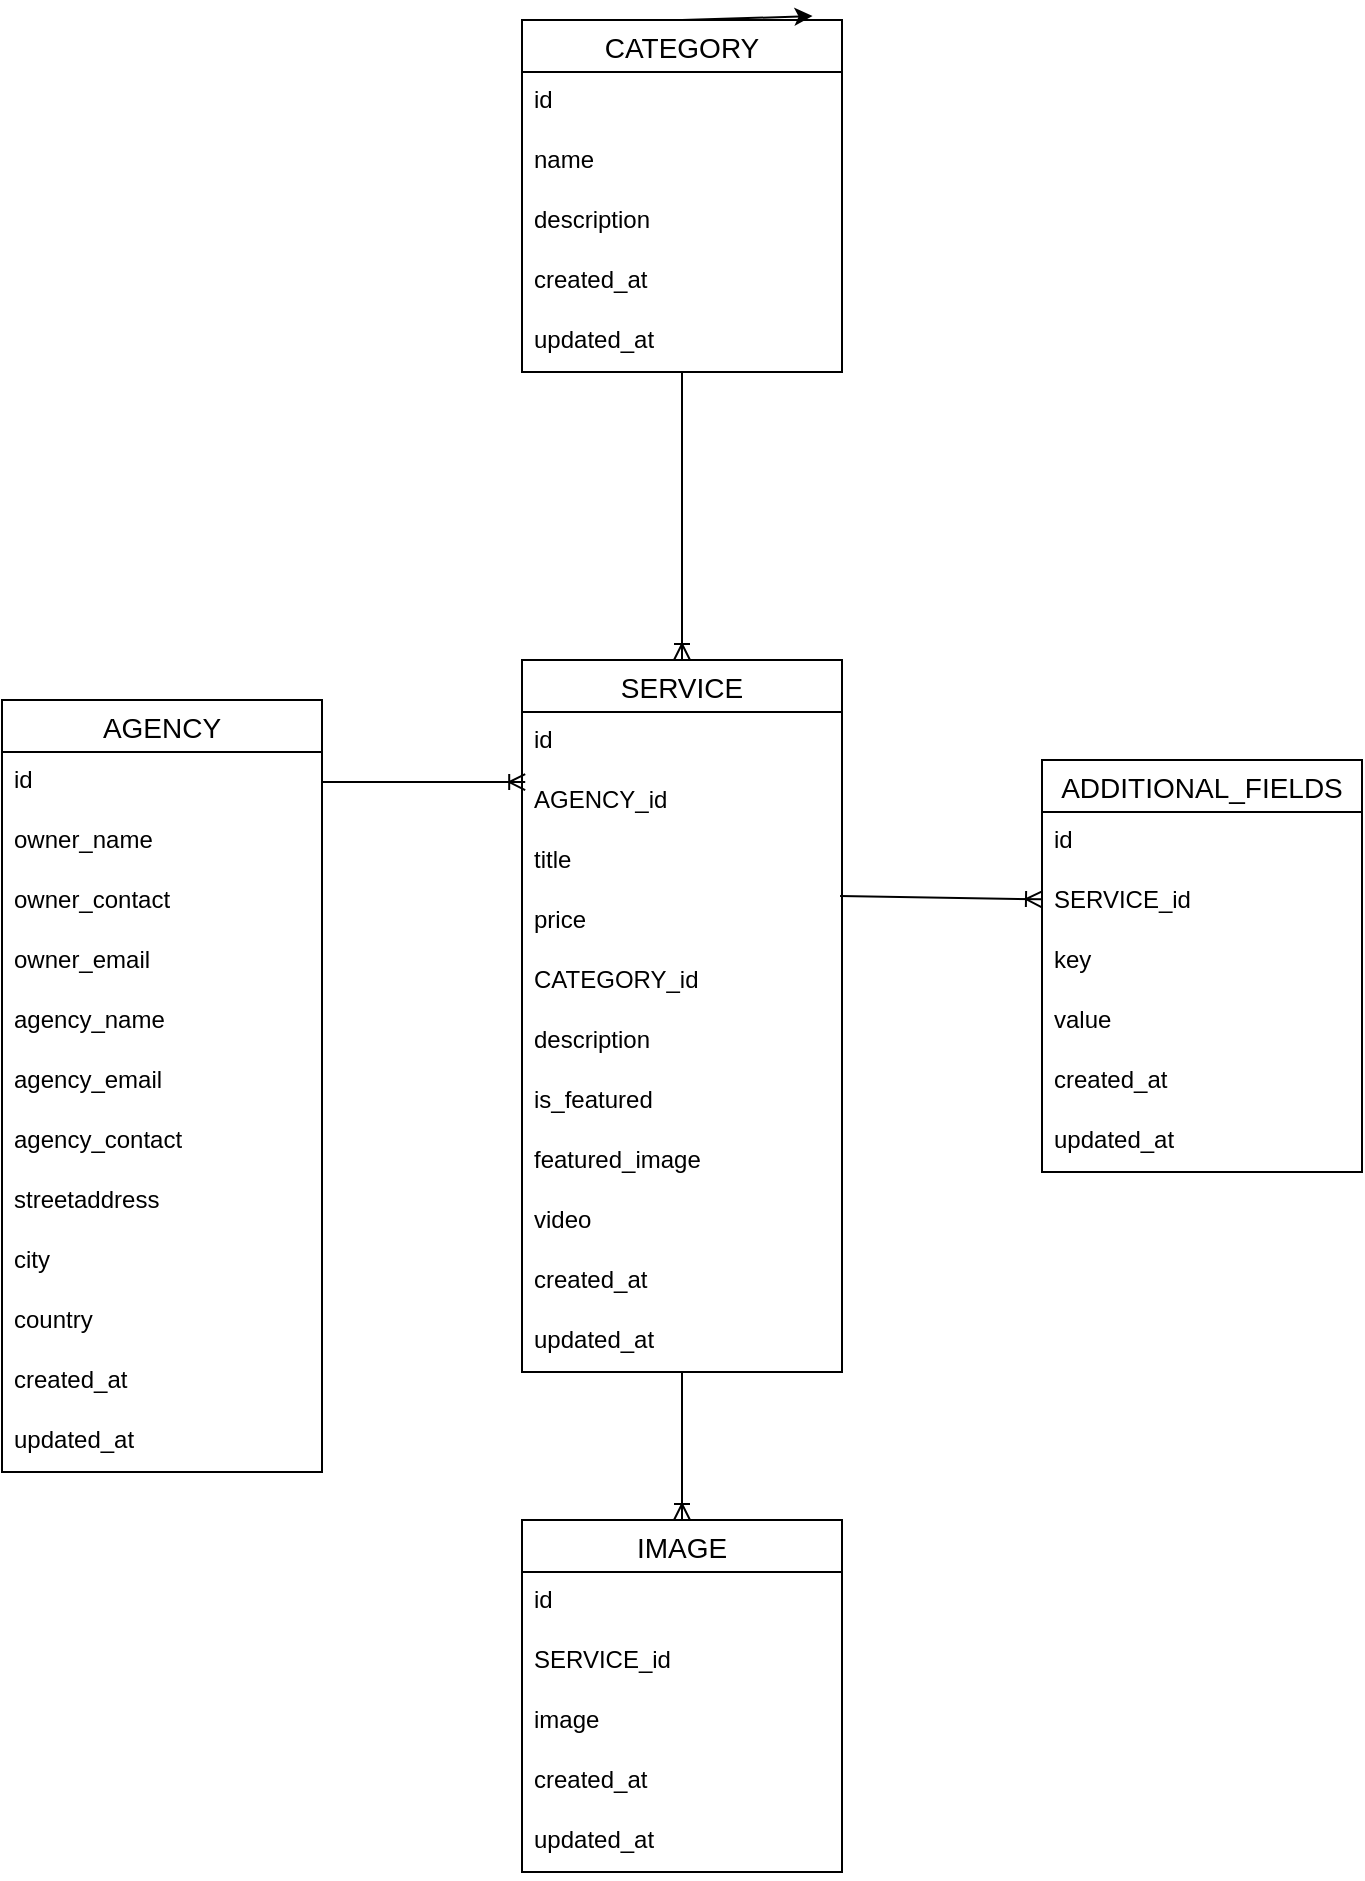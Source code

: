 <mxfile version="13.9.2" type="github">
  <diagram id="EKQX9fCXCVHphFlSRswc" name="Page-1">
    <mxGraphModel dx="948" dy="2027" grid="1" gridSize="10" guides="1" tooltips="1" connect="1" arrows="1" fold="1" page="1" pageScale="1" pageWidth="827" pageHeight="1169" math="0" shadow="0">
      <root>
        <mxCell id="0" />
        <mxCell id="1" parent="0" />
        <mxCell id="075kjveACImMd5pvzpPQ-1" value="AGENCY" style="swimlane;fontStyle=0;childLayout=stackLayout;horizontal=1;startSize=26;horizontalStack=0;resizeParent=1;resizeParentMax=0;resizeLast=0;collapsible=1;marginBottom=0;align=center;fontSize=14;" vertex="1" parent="1">
          <mxGeometry x="60" y="70" width="160" height="386" as="geometry" />
        </mxCell>
        <mxCell id="075kjveACImMd5pvzpPQ-2" value="id" style="text;strokeColor=none;fillColor=none;spacingLeft=4;spacingRight=4;overflow=hidden;rotatable=0;points=[[0,0.5],[1,0.5]];portConstraint=eastwest;fontSize=12;" vertex="1" parent="075kjveACImMd5pvzpPQ-1">
          <mxGeometry y="26" width="160" height="30" as="geometry" />
        </mxCell>
        <mxCell id="075kjveACImMd5pvzpPQ-7" value="owner_name" style="text;strokeColor=none;fillColor=none;spacingLeft=4;spacingRight=4;overflow=hidden;rotatable=0;points=[[0,0.5],[1,0.5]];portConstraint=eastwest;fontSize=12;" vertex="1" parent="075kjveACImMd5pvzpPQ-1">
          <mxGeometry y="56" width="160" height="30" as="geometry" />
        </mxCell>
        <mxCell id="075kjveACImMd5pvzpPQ-3" value="owner_contact" style="text;strokeColor=none;fillColor=none;spacingLeft=4;spacingRight=4;overflow=hidden;rotatable=0;points=[[0,0.5],[1,0.5]];portConstraint=eastwest;fontSize=12;" vertex="1" parent="075kjveACImMd5pvzpPQ-1">
          <mxGeometry y="86" width="160" height="30" as="geometry" />
        </mxCell>
        <mxCell id="075kjveACImMd5pvzpPQ-4" value="owner_email" style="text;strokeColor=none;fillColor=none;spacingLeft=4;spacingRight=4;overflow=hidden;rotatable=0;points=[[0,0.5],[1,0.5]];portConstraint=eastwest;fontSize=12;" vertex="1" parent="075kjveACImMd5pvzpPQ-1">
          <mxGeometry y="116" width="160" height="30" as="geometry" />
        </mxCell>
        <mxCell id="075kjveACImMd5pvzpPQ-5" value="agency_name" style="text;strokeColor=none;fillColor=none;spacingLeft=4;spacingRight=4;overflow=hidden;rotatable=0;points=[[0,0.5],[1,0.5]];portConstraint=eastwest;fontSize=12;" vertex="1" parent="075kjveACImMd5pvzpPQ-1">
          <mxGeometry y="146" width="160" height="30" as="geometry" />
        </mxCell>
        <mxCell id="075kjveACImMd5pvzpPQ-6" value="agency_email" style="text;strokeColor=none;fillColor=none;spacingLeft=4;spacingRight=4;overflow=hidden;rotatable=0;points=[[0,0.5],[1,0.5]];portConstraint=eastwest;fontSize=12;" vertex="1" parent="075kjveACImMd5pvzpPQ-1">
          <mxGeometry y="176" width="160" height="30" as="geometry" />
        </mxCell>
        <mxCell id="075kjveACImMd5pvzpPQ-8" value="agency_contact" style="text;strokeColor=none;fillColor=none;spacingLeft=4;spacingRight=4;overflow=hidden;rotatable=0;points=[[0,0.5],[1,0.5]];portConstraint=eastwest;fontSize=12;" vertex="1" parent="075kjveACImMd5pvzpPQ-1">
          <mxGeometry y="206" width="160" height="30" as="geometry" />
        </mxCell>
        <mxCell id="075kjveACImMd5pvzpPQ-9" value="streetaddress" style="text;strokeColor=none;fillColor=none;spacingLeft=4;spacingRight=4;overflow=hidden;rotatable=0;points=[[0,0.5],[1,0.5]];portConstraint=eastwest;fontSize=12;" vertex="1" parent="075kjveACImMd5pvzpPQ-1">
          <mxGeometry y="236" width="160" height="30" as="geometry" />
        </mxCell>
        <mxCell id="075kjveACImMd5pvzpPQ-10" value="city" style="text;strokeColor=none;fillColor=none;spacingLeft=4;spacingRight=4;overflow=hidden;rotatable=0;points=[[0,0.5],[1,0.5]];portConstraint=eastwest;fontSize=12;" vertex="1" parent="075kjveACImMd5pvzpPQ-1">
          <mxGeometry y="266" width="160" height="30" as="geometry" />
        </mxCell>
        <mxCell id="075kjveACImMd5pvzpPQ-11" value="country" style="text;strokeColor=none;fillColor=none;spacingLeft=4;spacingRight=4;overflow=hidden;rotatable=0;points=[[0,0.5],[1,0.5]];portConstraint=eastwest;fontSize=12;" vertex="1" parent="075kjveACImMd5pvzpPQ-1">
          <mxGeometry y="296" width="160" height="30" as="geometry" />
        </mxCell>
        <mxCell id="075kjveACImMd5pvzpPQ-12" value="created_at" style="text;strokeColor=none;fillColor=none;spacingLeft=4;spacingRight=4;overflow=hidden;rotatable=0;points=[[0,0.5],[1,0.5]];portConstraint=eastwest;fontSize=12;" vertex="1" parent="075kjveACImMd5pvzpPQ-1">
          <mxGeometry y="326" width="160" height="30" as="geometry" />
        </mxCell>
        <mxCell id="075kjveACImMd5pvzpPQ-13" value="updated_at" style="text;strokeColor=none;fillColor=none;spacingLeft=4;spacingRight=4;overflow=hidden;rotatable=0;points=[[0,0.5],[1,0.5]];portConstraint=eastwest;fontSize=12;" vertex="1" parent="075kjveACImMd5pvzpPQ-1">
          <mxGeometry y="356" width="160" height="30" as="geometry" />
        </mxCell>
        <mxCell id="075kjveACImMd5pvzpPQ-14" value="" style="fontSize=12;html=1;endArrow=ERoneToMany;exitX=1;exitY=0.5;exitDx=0;exitDy=0;rounded=0;entryX=0.01;entryY=0.167;entryDx=0;entryDy=0;entryPerimeter=0;" edge="1" parent="1" source="075kjveACImMd5pvzpPQ-2" target="075kjveACImMd5pvzpPQ-17">
          <mxGeometry width="100" height="100" relative="1" as="geometry">
            <mxPoint x="240" y="320" as="sourcePoint" />
            <mxPoint x="380" y="111" as="targetPoint" />
          </mxGeometry>
        </mxCell>
        <mxCell id="075kjveACImMd5pvzpPQ-15" value="SERVICE" style="swimlane;fontStyle=0;childLayout=stackLayout;horizontal=1;startSize=26;horizontalStack=0;resizeParent=1;resizeParentMax=0;resizeLast=0;collapsible=1;marginBottom=0;align=center;fontSize=14;" vertex="1" parent="1">
          <mxGeometry x="320" y="50" width="160" height="356" as="geometry" />
        </mxCell>
        <mxCell id="075kjveACImMd5pvzpPQ-16" value="id" style="text;strokeColor=none;fillColor=none;spacingLeft=4;spacingRight=4;overflow=hidden;rotatable=0;points=[[0,0.5],[1,0.5]];portConstraint=eastwest;fontSize=12;" vertex="1" parent="075kjveACImMd5pvzpPQ-15">
          <mxGeometry y="26" width="160" height="30" as="geometry" />
        </mxCell>
        <mxCell id="075kjveACImMd5pvzpPQ-17" value="AGENCY_id" style="text;strokeColor=none;fillColor=none;spacingLeft=4;spacingRight=4;overflow=hidden;rotatable=0;points=[[0,0.5],[1,0.5]];portConstraint=eastwest;fontSize=12;" vertex="1" parent="075kjveACImMd5pvzpPQ-15">
          <mxGeometry y="56" width="160" height="30" as="geometry" />
        </mxCell>
        <mxCell id="075kjveACImMd5pvzpPQ-24" value="title" style="text;strokeColor=none;fillColor=none;spacingLeft=4;spacingRight=4;overflow=hidden;rotatable=0;points=[[0,0.5],[1,0.5]];portConstraint=eastwest;fontSize=12;" vertex="1" parent="075kjveACImMd5pvzpPQ-15">
          <mxGeometry y="86" width="160" height="30" as="geometry" />
        </mxCell>
        <mxCell id="075kjveACImMd5pvzpPQ-18" value="price" style="text;strokeColor=none;fillColor=none;spacingLeft=4;spacingRight=4;overflow=hidden;rotatable=0;points=[[0,0.5],[1,0.5]];portConstraint=eastwest;fontSize=12;" vertex="1" parent="075kjveACImMd5pvzpPQ-15">
          <mxGeometry y="116" width="160" height="30" as="geometry" />
        </mxCell>
        <mxCell id="075kjveACImMd5pvzpPQ-19" value="CATEGORY_id" style="text;strokeColor=none;fillColor=none;spacingLeft=4;spacingRight=4;overflow=hidden;rotatable=0;points=[[0,0.5],[1,0.5]];portConstraint=eastwest;fontSize=12;" vertex="1" parent="075kjveACImMd5pvzpPQ-15">
          <mxGeometry y="146" width="160" height="30" as="geometry" />
        </mxCell>
        <mxCell id="075kjveACImMd5pvzpPQ-20" value="description" style="text;strokeColor=none;fillColor=none;spacingLeft=4;spacingRight=4;overflow=hidden;rotatable=0;points=[[0,0.5],[1,0.5]];portConstraint=eastwest;fontSize=12;" vertex="1" parent="075kjveACImMd5pvzpPQ-15">
          <mxGeometry y="176" width="160" height="30" as="geometry" />
        </mxCell>
        <mxCell id="075kjveACImMd5pvzpPQ-21" value="is_featured" style="text;strokeColor=none;fillColor=none;spacingLeft=4;spacingRight=4;overflow=hidden;rotatable=0;points=[[0,0.5],[1,0.5]];portConstraint=eastwest;fontSize=12;" vertex="1" parent="075kjveACImMd5pvzpPQ-15">
          <mxGeometry y="206" width="160" height="30" as="geometry" />
        </mxCell>
        <mxCell id="075kjveACImMd5pvzpPQ-22" value="featured_image" style="text;strokeColor=none;fillColor=none;spacingLeft=4;spacingRight=4;overflow=hidden;rotatable=0;points=[[0,0.5],[1,0.5]];portConstraint=eastwest;fontSize=12;" vertex="1" parent="075kjveACImMd5pvzpPQ-15">
          <mxGeometry y="236" width="160" height="30" as="geometry" />
        </mxCell>
        <mxCell id="075kjveACImMd5pvzpPQ-23" value="video" style="text;strokeColor=none;fillColor=none;spacingLeft=4;spacingRight=4;overflow=hidden;rotatable=0;points=[[0,0.5],[1,0.5]];portConstraint=eastwest;fontSize=12;" vertex="1" parent="075kjveACImMd5pvzpPQ-15">
          <mxGeometry y="266" width="160" height="30" as="geometry" />
        </mxCell>
        <mxCell id="075kjveACImMd5pvzpPQ-31" value="created_at" style="text;strokeColor=none;fillColor=none;spacingLeft=4;spacingRight=4;overflow=hidden;rotatable=0;points=[[0,0.5],[1,0.5]];portConstraint=eastwest;fontSize=12;" vertex="1" parent="075kjveACImMd5pvzpPQ-15">
          <mxGeometry y="296" width="160" height="30" as="geometry" />
        </mxCell>
        <mxCell id="075kjveACImMd5pvzpPQ-32" value="updated_at" style="text;strokeColor=none;fillColor=none;spacingLeft=4;spacingRight=4;overflow=hidden;rotatable=0;points=[[0,0.5],[1,0.5]];portConstraint=eastwest;fontSize=12;" vertex="1" parent="075kjveACImMd5pvzpPQ-15">
          <mxGeometry y="326" width="160" height="30" as="geometry" />
        </mxCell>
        <mxCell id="075kjveACImMd5pvzpPQ-25" value="" style="fontSize=12;html=1;endArrow=ERoneToMany;rounded=0;entryX=0.5;entryY=0;entryDx=0;entryDy=0;" edge="1" parent="1" source="075kjveACImMd5pvzpPQ-32" target="075kjveACImMd5pvzpPQ-26">
          <mxGeometry width="100" height="100" relative="1" as="geometry">
            <mxPoint x="390" y="410" as="sourcePoint" />
            <mxPoint x="411" y="480" as="targetPoint" />
          </mxGeometry>
        </mxCell>
        <mxCell id="075kjveACImMd5pvzpPQ-26" value="IMAGE" style="swimlane;fontStyle=0;childLayout=stackLayout;horizontal=1;startSize=26;horizontalStack=0;resizeParent=1;resizeParentMax=0;resizeLast=0;collapsible=1;marginBottom=0;align=center;fontSize=14;" vertex="1" parent="1">
          <mxGeometry x="320" y="480" width="160" height="176" as="geometry" />
        </mxCell>
        <mxCell id="075kjveACImMd5pvzpPQ-38" value="id" style="text;strokeColor=none;fillColor=none;spacingLeft=4;spacingRight=4;overflow=hidden;rotatable=0;points=[[0,0.5],[1,0.5]];portConstraint=eastwest;fontSize=12;" vertex="1" parent="075kjveACImMd5pvzpPQ-26">
          <mxGeometry y="26" width="160" height="30" as="geometry" />
        </mxCell>
        <mxCell id="075kjveACImMd5pvzpPQ-27" value="SERVICE_id" style="text;strokeColor=none;fillColor=none;spacingLeft=4;spacingRight=4;overflow=hidden;rotatable=0;points=[[0,0.5],[1,0.5]];portConstraint=eastwest;fontSize=12;" vertex="1" parent="075kjveACImMd5pvzpPQ-26">
          <mxGeometry y="56" width="160" height="30" as="geometry" />
        </mxCell>
        <mxCell id="075kjveACImMd5pvzpPQ-28" value="image" style="text;strokeColor=none;fillColor=none;spacingLeft=4;spacingRight=4;overflow=hidden;rotatable=0;points=[[0,0.5],[1,0.5]];portConstraint=eastwest;fontSize=12;" vertex="1" parent="075kjveACImMd5pvzpPQ-26">
          <mxGeometry y="86" width="160" height="30" as="geometry" />
        </mxCell>
        <mxCell id="075kjveACImMd5pvzpPQ-29" value="created_at&#xa;" style="text;strokeColor=none;fillColor=none;spacingLeft=4;spacingRight=4;overflow=hidden;rotatable=0;points=[[0,0.5],[1,0.5]];portConstraint=eastwest;fontSize=12;" vertex="1" parent="075kjveACImMd5pvzpPQ-26">
          <mxGeometry y="116" width="160" height="30" as="geometry" />
        </mxCell>
        <mxCell id="075kjveACImMd5pvzpPQ-30" value="updated_at" style="text;strokeColor=none;fillColor=none;spacingLeft=4;spacingRight=4;overflow=hidden;rotatable=0;points=[[0,0.5],[1,0.5]];portConstraint=eastwest;fontSize=12;" vertex="1" parent="075kjveACImMd5pvzpPQ-26">
          <mxGeometry y="146" width="160" height="30" as="geometry" />
        </mxCell>
        <mxCell id="075kjveACImMd5pvzpPQ-39" value="ADDITIONAL_FIELDS" style="swimlane;fontStyle=0;childLayout=stackLayout;horizontal=1;startSize=26;horizontalStack=0;resizeParent=1;resizeParentMax=0;resizeLast=0;collapsible=1;marginBottom=0;align=center;fontSize=14;" vertex="1" parent="1">
          <mxGeometry x="580" y="100" width="160" height="206" as="geometry" />
        </mxCell>
        <mxCell id="075kjveACImMd5pvzpPQ-40" value="id" style="text;strokeColor=none;fillColor=none;spacingLeft=4;spacingRight=4;overflow=hidden;rotatable=0;points=[[0,0.5],[1,0.5]];portConstraint=eastwest;fontSize=12;" vertex="1" parent="075kjveACImMd5pvzpPQ-39">
          <mxGeometry y="26" width="160" height="30" as="geometry" />
        </mxCell>
        <mxCell id="075kjveACImMd5pvzpPQ-41" value="SERVICE_id" style="text;strokeColor=none;fillColor=none;spacingLeft=4;spacingRight=4;overflow=hidden;rotatable=0;points=[[0,0.5],[1,0.5]];portConstraint=eastwest;fontSize=12;" vertex="1" parent="075kjveACImMd5pvzpPQ-39">
          <mxGeometry y="56" width="160" height="30" as="geometry" />
        </mxCell>
        <mxCell id="075kjveACImMd5pvzpPQ-42" value="key" style="text;strokeColor=none;fillColor=none;spacingLeft=4;spacingRight=4;overflow=hidden;rotatable=0;points=[[0,0.5],[1,0.5]];portConstraint=eastwest;fontSize=12;" vertex="1" parent="075kjveACImMd5pvzpPQ-39">
          <mxGeometry y="86" width="160" height="30" as="geometry" />
        </mxCell>
        <mxCell id="075kjveACImMd5pvzpPQ-43" value="value" style="text;strokeColor=none;fillColor=none;spacingLeft=4;spacingRight=4;overflow=hidden;rotatable=0;points=[[0,0.5],[1,0.5]];portConstraint=eastwest;fontSize=12;" vertex="1" parent="075kjveACImMd5pvzpPQ-39">
          <mxGeometry y="116" width="160" height="30" as="geometry" />
        </mxCell>
        <mxCell id="075kjveACImMd5pvzpPQ-49" value="created_at" style="text;strokeColor=none;fillColor=none;spacingLeft=4;spacingRight=4;overflow=hidden;rotatable=0;points=[[0,0.5],[1,0.5]];portConstraint=eastwest;fontSize=12;" vertex="1" parent="075kjveACImMd5pvzpPQ-39">
          <mxGeometry y="146" width="160" height="30" as="geometry" />
        </mxCell>
        <mxCell id="075kjveACImMd5pvzpPQ-50" value="updated_at" style="text;strokeColor=none;fillColor=none;spacingLeft=4;spacingRight=4;overflow=hidden;rotatable=0;points=[[0,0.5],[1,0.5]];portConstraint=eastwest;fontSize=12;" vertex="1" parent="075kjveACImMd5pvzpPQ-39">
          <mxGeometry y="176" width="160" height="30" as="geometry" />
        </mxCell>
        <mxCell id="075kjveACImMd5pvzpPQ-44" value="" style="fontSize=12;html=1;endArrow=ERoneToMany;rounded=0;exitX=0.994;exitY=0.067;exitDx=0;exitDy=0;exitPerimeter=0;" edge="1" parent="1" source="075kjveACImMd5pvzpPQ-18" target="075kjveACImMd5pvzpPQ-41">
          <mxGeometry width="100" height="100" relative="1" as="geometry">
            <mxPoint x="510" y="170" as="sourcePoint" />
            <mxPoint x="490" y="70" as="targetPoint" />
          </mxGeometry>
        </mxCell>
        <mxCell id="075kjveACImMd5pvzpPQ-45" value="CATEGORY" style="swimlane;fontStyle=0;childLayout=stackLayout;horizontal=1;startSize=26;horizontalStack=0;resizeParent=1;resizeParentMax=0;resizeLast=0;collapsible=1;marginBottom=0;align=center;fontSize=14;" vertex="1" parent="1">
          <mxGeometry x="320" y="-270" width="160" height="176" as="geometry" />
        </mxCell>
        <mxCell id="075kjveACImMd5pvzpPQ-46" value="id" style="text;strokeColor=none;fillColor=none;spacingLeft=4;spacingRight=4;overflow=hidden;rotatable=0;points=[[0,0.5],[1,0.5]];portConstraint=eastwest;fontSize=12;" vertex="1" parent="075kjveACImMd5pvzpPQ-45">
          <mxGeometry y="26" width="160" height="30" as="geometry" />
        </mxCell>
        <mxCell id="075kjveACImMd5pvzpPQ-47" value="name" style="text;strokeColor=none;fillColor=none;spacingLeft=4;spacingRight=4;overflow=hidden;rotatable=0;points=[[0,0.5],[1,0.5]];portConstraint=eastwest;fontSize=12;" vertex="1" parent="075kjveACImMd5pvzpPQ-45">
          <mxGeometry y="56" width="160" height="30" as="geometry" />
        </mxCell>
        <mxCell id="075kjveACImMd5pvzpPQ-48" value="description" style="text;strokeColor=none;fillColor=none;spacingLeft=4;spacingRight=4;overflow=hidden;rotatable=0;points=[[0,0.5],[1,0.5]];portConstraint=eastwest;fontSize=12;" vertex="1" parent="075kjveACImMd5pvzpPQ-45">
          <mxGeometry y="86" width="160" height="30" as="geometry" />
        </mxCell>
        <mxCell id="075kjveACImMd5pvzpPQ-51" value="created_at" style="text;strokeColor=none;fillColor=none;spacingLeft=4;spacingRight=4;overflow=hidden;rotatable=0;points=[[0,0.5],[1,0.5]];portConstraint=eastwest;fontSize=12;" vertex="1" parent="075kjveACImMd5pvzpPQ-45">
          <mxGeometry y="116" width="160" height="30" as="geometry" />
        </mxCell>
        <mxCell id="075kjveACImMd5pvzpPQ-52" value="updated_at" style="text;strokeColor=none;fillColor=none;spacingLeft=4;spacingRight=4;overflow=hidden;rotatable=0;points=[[0,0.5],[1,0.5]];portConstraint=eastwest;fontSize=12;" vertex="1" parent="075kjveACImMd5pvzpPQ-45">
          <mxGeometry y="146" width="160" height="30" as="geometry" />
        </mxCell>
        <mxCell id="075kjveACImMd5pvzpPQ-53" value="" style="fontSize=12;html=1;endArrow=ERoneToMany;entryX=0.5;entryY=0;entryDx=0;entryDy=0;rounded=0;" edge="1" parent="1" source="075kjveACImMd5pvzpPQ-52" target="075kjveACImMd5pvzpPQ-15">
          <mxGeometry width="100" height="100" relative="1" as="geometry">
            <mxPoint x="400" y="-90" as="sourcePoint" />
            <mxPoint x="450" y="70" as="targetPoint" />
          </mxGeometry>
        </mxCell>
        <mxCell id="075kjveACImMd5pvzpPQ-54" style="edgeStyle=none;rounded=0;orthogonalLoop=1;jettySize=auto;html=1;exitX=0.5;exitY=0;exitDx=0;exitDy=0;entryX=0.908;entryY=-0.011;entryDx=0;entryDy=0;entryPerimeter=0;" edge="1" parent="1" source="075kjveACImMd5pvzpPQ-45" target="075kjveACImMd5pvzpPQ-45">
          <mxGeometry relative="1" as="geometry" />
        </mxCell>
      </root>
    </mxGraphModel>
  </diagram>
</mxfile>
